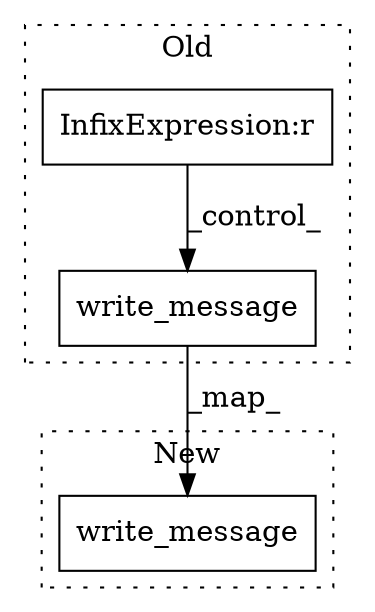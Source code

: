 digraph G {
subgraph cluster0 {
1 [label="write_message" a="32" s="3083,3123" l="14,1" shape="box"];
3 [label="InfixExpression:r" a="27" s="2611" l="4" shape="box"];
label = "Old";
style="dotted";
}
subgraph cluster1 {
2 [label="write_message" a="32" s="2384,2427" l="14,1" shape="box"];
label = "New";
style="dotted";
}
1 -> 2 [label="_map_"];
3 -> 1 [label="_control_"];
}